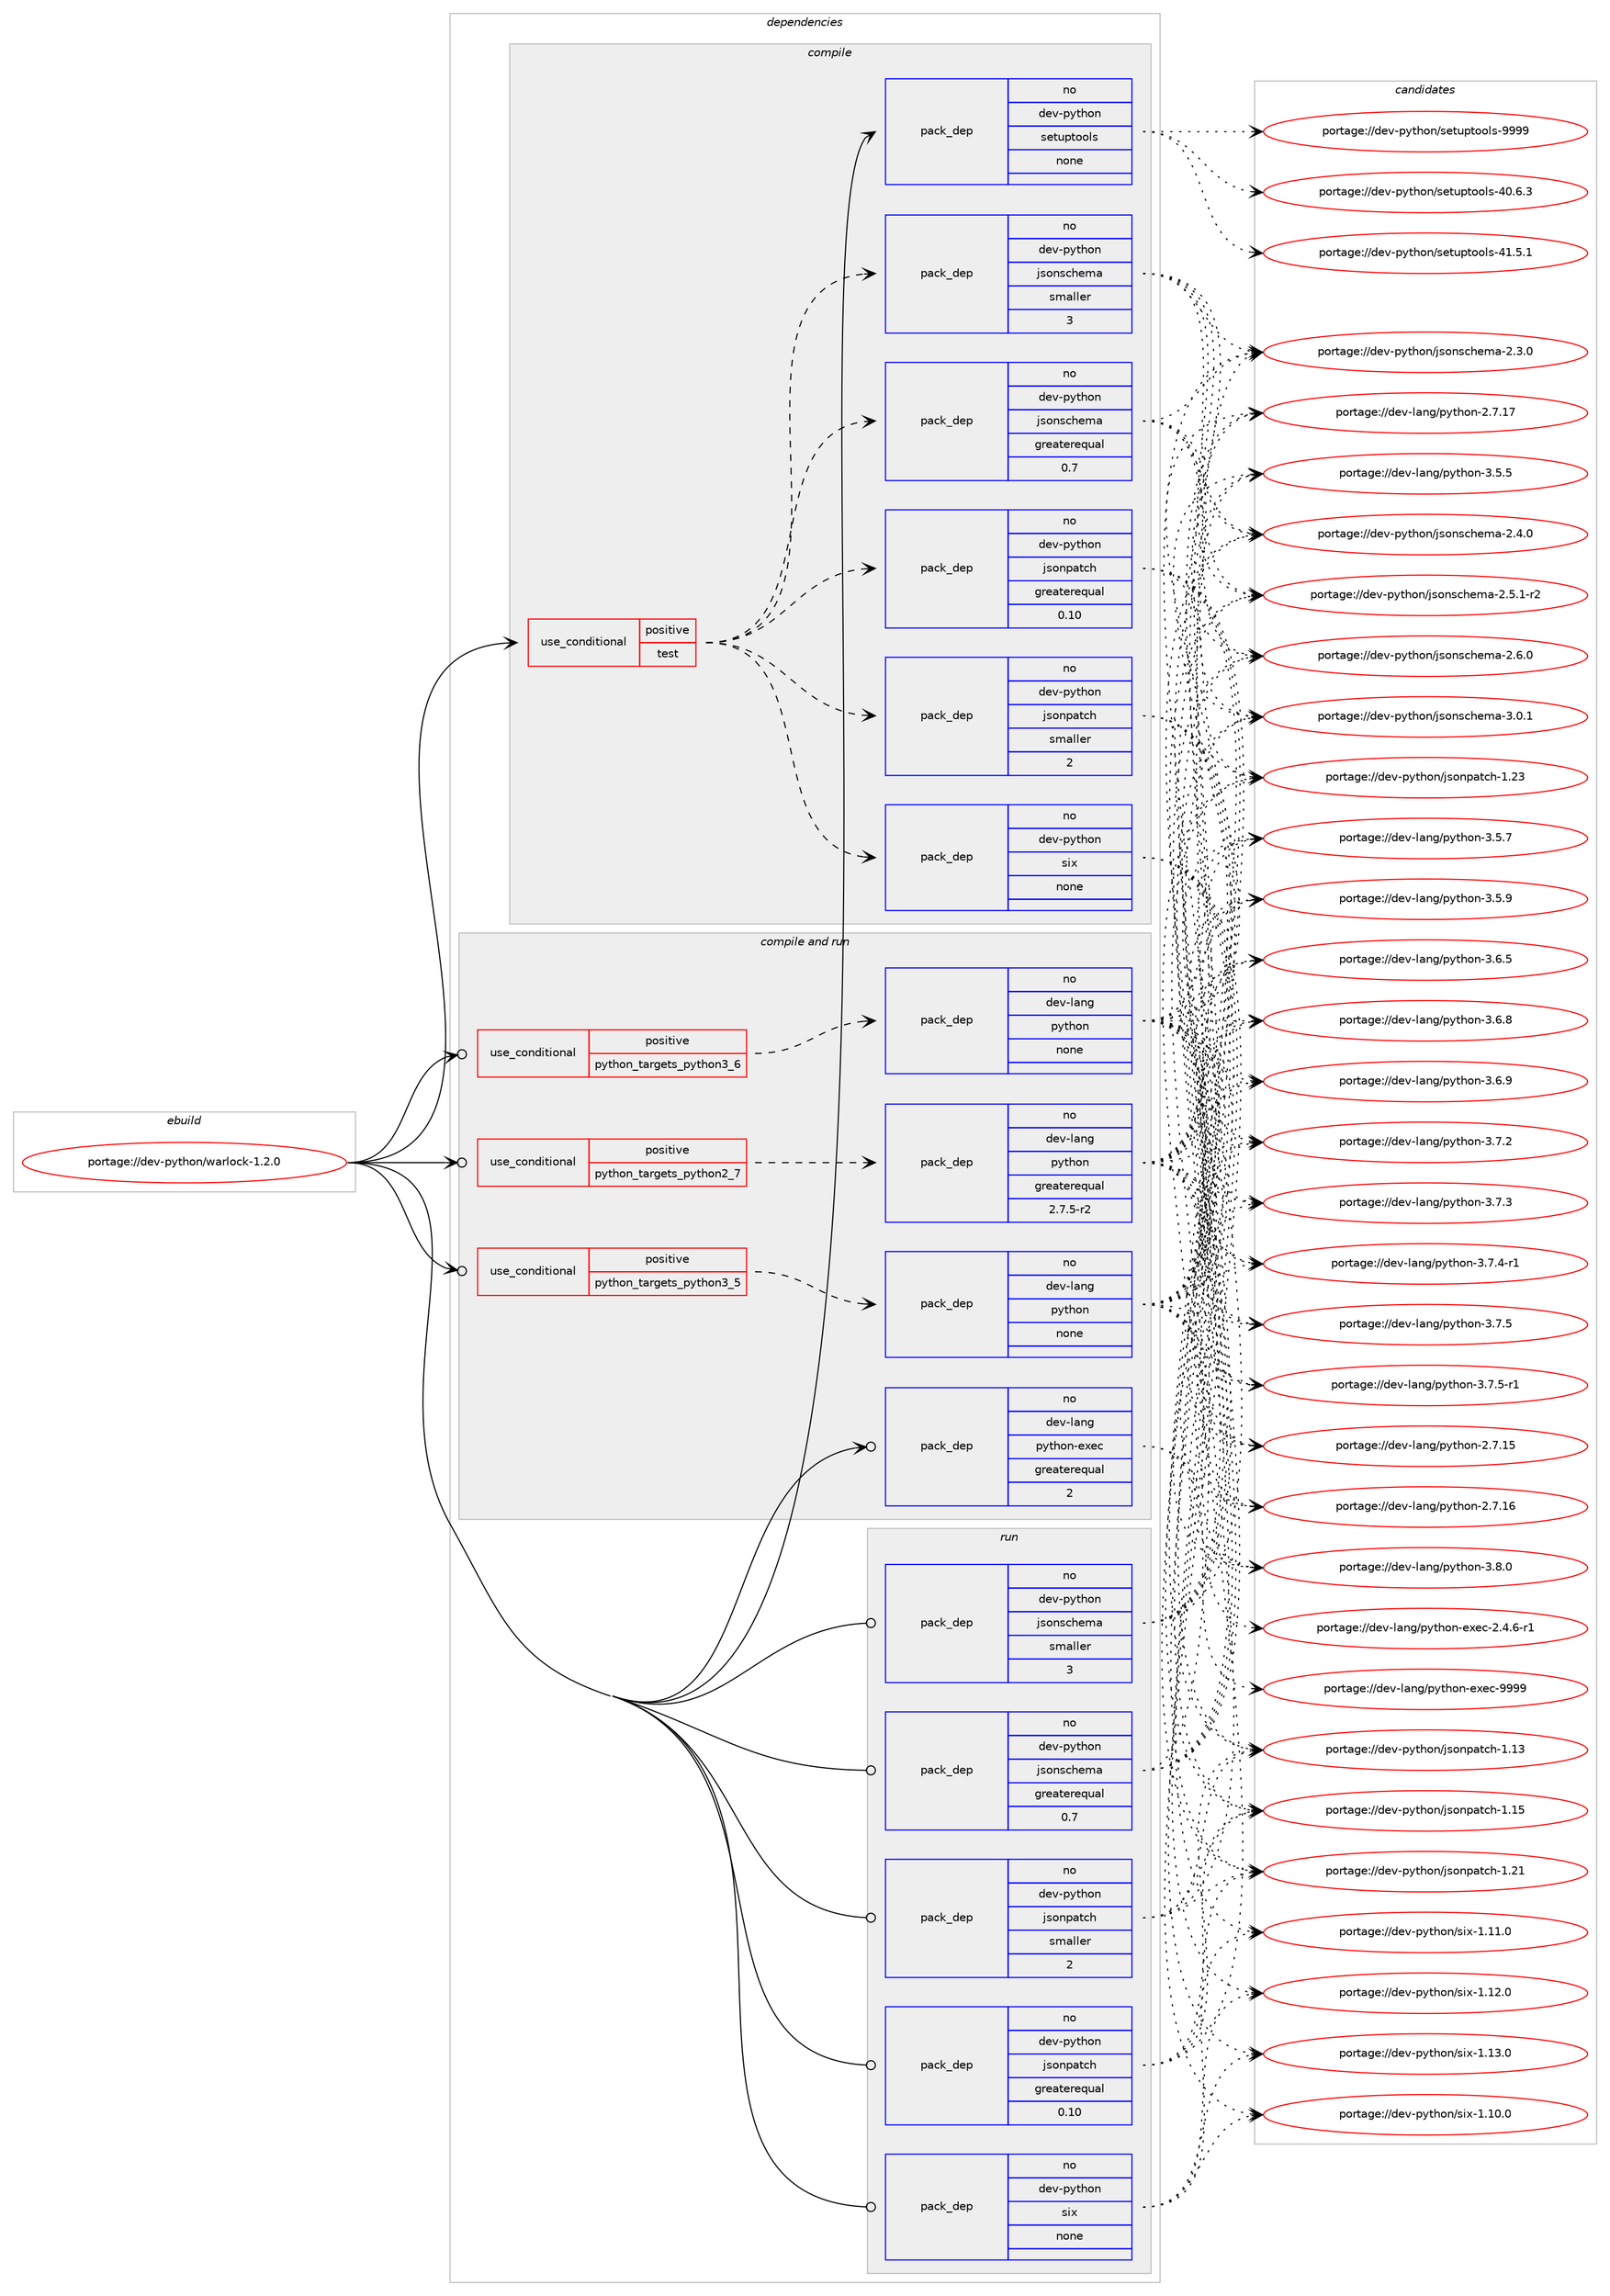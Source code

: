 digraph prolog {

# *************
# Graph options
# *************

newrank=true;
concentrate=true;
compound=true;
graph [rankdir=LR,fontname=Helvetica,fontsize=10,ranksep=1.5];#, ranksep=2.5, nodesep=0.2];
edge  [arrowhead=vee];
node  [fontname=Helvetica,fontsize=10];

# **********
# The ebuild
# **********

subgraph cluster_leftcol {
color=gray;
rank=same;
label=<<i>ebuild</i>>;
id [label="portage://dev-python/warlock-1.2.0", color=red, width=4, href="../dev-python/warlock-1.2.0.svg"];
}

# ****************
# The dependencies
# ****************

subgraph cluster_midcol {
color=gray;
label=<<i>dependencies</i>>;
subgraph cluster_compile {
fillcolor="#eeeeee";
style=filled;
label=<<i>compile</i>>;
subgraph cond40536 {
dependency178275 [label=<<TABLE BORDER="0" CELLBORDER="1" CELLSPACING="0" CELLPADDING="4"><TR><TD ROWSPAN="3" CELLPADDING="10">use_conditional</TD></TR><TR><TD>positive</TD></TR><TR><TD>test</TD></TR></TABLE>>, shape=none, color=red];
subgraph pack134328 {
dependency178276 [label=<<TABLE BORDER="0" CELLBORDER="1" CELLSPACING="0" CELLPADDING="4" WIDTH="220"><TR><TD ROWSPAN="6" CELLPADDING="30">pack_dep</TD></TR><TR><TD WIDTH="110">no</TD></TR><TR><TD>dev-python</TD></TR><TR><TD>six</TD></TR><TR><TD>none</TD></TR><TR><TD></TD></TR></TABLE>>, shape=none, color=blue];
}
dependency178275:e -> dependency178276:w [weight=20,style="dashed",arrowhead="vee"];
subgraph pack134329 {
dependency178277 [label=<<TABLE BORDER="0" CELLBORDER="1" CELLSPACING="0" CELLPADDING="4" WIDTH="220"><TR><TD ROWSPAN="6" CELLPADDING="30">pack_dep</TD></TR><TR><TD WIDTH="110">no</TD></TR><TR><TD>dev-python</TD></TR><TR><TD>jsonpatch</TD></TR><TR><TD>greaterequal</TD></TR><TR><TD>0.10</TD></TR></TABLE>>, shape=none, color=blue];
}
dependency178275:e -> dependency178277:w [weight=20,style="dashed",arrowhead="vee"];
subgraph pack134330 {
dependency178278 [label=<<TABLE BORDER="0" CELLBORDER="1" CELLSPACING="0" CELLPADDING="4" WIDTH="220"><TR><TD ROWSPAN="6" CELLPADDING="30">pack_dep</TD></TR><TR><TD WIDTH="110">no</TD></TR><TR><TD>dev-python</TD></TR><TR><TD>jsonpatch</TD></TR><TR><TD>smaller</TD></TR><TR><TD>2</TD></TR></TABLE>>, shape=none, color=blue];
}
dependency178275:e -> dependency178278:w [weight=20,style="dashed",arrowhead="vee"];
subgraph pack134331 {
dependency178279 [label=<<TABLE BORDER="0" CELLBORDER="1" CELLSPACING="0" CELLPADDING="4" WIDTH="220"><TR><TD ROWSPAN="6" CELLPADDING="30">pack_dep</TD></TR><TR><TD WIDTH="110">no</TD></TR><TR><TD>dev-python</TD></TR><TR><TD>jsonschema</TD></TR><TR><TD>greaterequal</TD></TR><TR><TD>0.7</TD></TR></TABLE>>, shape=none, color=blue];
}
dependency178275:e -> dependency178279:w [weight=20,style="dashed",arrowhead="vee"];
subgraph pack134332 {
dependency178280 [label=<<TABLE BORDER="0" CELLBORDER="1" CELLSPACING="0" CELLPADDING="4" WIDTH="220"><TR><TD ROWSPAN="6" CELLPADDING="30">pack_dep</TD></TR><TR><TD WIDTH="110">no</TD></TR><TR><TD>dev-python</TD></TR><TR><TD>jsonschema</TD></TR><TR><TD>smaller</TD></TR><TR><TD>3</TD></TR></TABLE>>, shape=none, color=blue];
}
dependency178275:e -> dependency178280:w [weight=20,style="dashed",arrowhead="vee"];
}
id:e -> dependency178275:w [weight=20,style="solid",arrowhead="vee"];
subgraph pack134333 {
dependency178281 [label=<<TABLE BORDER="0" CELLBORDER="1" CELLSPACING="0" CELLPADDING="4" WIDTH="220"><TR><TD ROWSPAN="6" CELLPADDING="30">pack_dep</TD></TR><TR><TD WIDTH="110">no</TD></TR><TR><TD>dev-python</TD></TR><TR><TD>setuptools</TD></TR><TR><TD>none</TD></TR><TR><TD></TD></TR></TABLE>>, shape=none, color=blue];
}
id:e -> dependency178281:w [weight=20,style="solid",arrowhead="vee"];
}
subgraph cluster_compileandrun {
fillcolor="#eeeeee";
style=filled;
label=<<i>compile and run</i>>;
subgraph cond40537 {
dependency178282 [label=<<TABLE BORDER="0" CELLBORDER="1" CELLSPACING="0" CELLPADDING="4"><TR><TD ROWSPAN="3" CELLPADDING="10">use_conditional</TD></TR><TR><TD>positive</TD></TR><TR><TD>python_targets_python2_7</TD></TR></TABLE>>, shape=none, color=red];
subgraph pack134334 {
dependency178283 [label=<<TABLE BORDER="0" CELLBORDER="1" CELLSPACING="0" CELLPADDING="4" WIDTH="220"><TR><TD ROWSPAN="6" CELLPADDING="30">pack_dep</TD></TR><TR><TD WIDTH="110">no</TD></TR><TR><TD>dev-lang</TD></TR><TR><TD>python</TD></TR><TR><TD>greaterequal</TD></TR><TR><TD>2.7.5-r2</TD></TR></TABLE>>, shape=none, color=blue];
}
dependency178282:e -> dependency178283:w [weight=20,style="dashed",arrowhead="vee"];
}
id:e -> dependency178282:w [weight=20,style="solid",arrowhead="odotvee"];
subgraph cond40538 {
dependency178284 [label=<<TABLE BORDER="0" CELLBORDER="1" CELLSPACING="0" CELLPADDING="4"><TR><TD ROWSPAN="3" CELLPADDING="10">use_conditional</TD></TR><TR><TD>positive</TD></TR><TR><TD>python_targets_python3_5</TD></TR></TABLE>>, shape=none, color=red];
subgraph pack134335 {
dependency178285 [label=<<TABLE BORDER="0" CELLBORDER="1" CELLSPACING="0" CELLPADDING="4" WIDTH="220"><TR><TD ROWSPAN="6" CELLPADDING="30">pack_dep</TD></TR><TR><TD WIDTH="110">no</TD></TR><TR><TD>dev-lang</TD></TR><TR><TD>python</TD></TR><TR><TD>none</TD></TR><TR><TD></TD></TR></TABLE>>, shape=none, color=blue];
}
dependency178284:e -> dependency178285:w [weight=20,style="dashed",arrowhead="vee"];
}
id:e -> dependency178284:w [weight=20,style="solid",arrowhead="odotvee"];
subgraph cond40539 {
dependency178286 [label=<<TABLE BORDER="0" CELLBORDER="1" CELLSPACING="0" CELLPADDING="4"><TR><TD ROWSPAN="3" CELLPADDING="10">use_conditional</TD></TR><TR><TD>positive</TD></TR><TR><TD>python_targets_python3_6</TD></TR></TABLE>>, shape=none, color=red];
subgraph pack134336 {
dependency178287 [label=<<TABLE BORDER="0" CELLBORDER="1" CELLSPACING="0" CELLPADDING="4" WIDTH="220"><TR><TD ROWSPAN="6" CELLPADDING="30">pack_dep</TD></TR><TR><TD WIDTH="110">no</TD></TR><TR><TD>dev-lang</TD></TR><TR><TD>python</TD></TR><TR><TD>none</TD></TR><TR><TD></TD></TR></TABLE>>, shape=none, color=blue];
}
dependency178286:e -> dependency178287:w [weight=20,style="dashed",arrowhead="vee"];
}
id:e -> dependency178286:w [weight=20,style="solid",arrowhead="odotvee"];
subgraph pack134337 {
dependency178288 [label=<<TABLE BORDER="0" CELLBORDER="1" CELLSPACING="0" CELLPADDING="4" WIDTH="220"><TR><TD ROWSPAN="6" CELLPADDING="30">pack_dep</TD></TR><TR><TD WIDTH="110">no</TD></TR><TR><TD>dev-lang</TD></TR><TR><TD>python-exec</TD></TR><TR><TD>greaterequal</TD></TR><TR><TD>2</TD></TR></TABLE>>, shape=none, color=blue];
}
id:e -> dependency178288:w [weight=20,style="solid",arrowhead="odotvee"];
}
subgraph cluster_run {
fillcolor="#eeeeee";
style=filled;
label=<<i>run</i>>;
subgraph pack134338 {
dependency178289 [label=<<TABLE BORDER="0" CELLBORDER="1" CELLSPACING="0" CELLPADDING="4" WIDTH="220"><TR><TD ROWSPAN="6" CELLPADDING="30">pack_dep</TD></TR><TR><TD WIDTH="110">no</TD></TR><TR><TD>dev-python</TD></TR><TR><TD>jsonpatch</TD></TR><TR><TD>greaterequal</TD></TR><TR><TD>0.10</TD></TR></TABLE>>, shape=none, color=blue];
}
id:e -> dependency178289:w [weight=20,style="solid",arrowhead="odot"];
subgraph pack134339 {
dependency178290 [label=<<TABLE BORDER="0" CELLBORDER="1" CELLSPACING="0" CELLPADDING="4" WIDTH="220"><TR><TD ROWSPAN="6" CELLPADDING="30">pack_dep</TD></TR><TR><TD WIDTH="110">no</TD></TR><TR><TD>dev-python</TD></TR><TR><TD>jsonpatch</TD></TR><TR><TD>smaller</TD></TR><TR><TD>2</TD></TR></TABLE>>, shape=none, color=blue];
}
id:e -> dependency178290:w [weight=20,style="solid",arrowhead="odot"];
subgraph pack134340 {
dependency178291 [label=<<TABLE BORDER="0" CELLBORDER="1" CELLSPACING="0" CELLPADDING="4" WIDTH="220"><TR><TD ROWSPAN="6" CELLPADDING="30">pack_dep</TD></TR><TR><TD WIDTH="110">no</TD></TR><TR><TD>dev-python</TD></TR><TR><TD>jsonschema</TD></TR><TR><TD>greaterequal</TD></TR><TR><TD>0.7</TD></TR></TABLE>>, shape=none, color=blue];
}
id:e -> dependency178291:w [weight=20,style="solid",arrowhead="odot"];
subgraph pack134341 {
dependency178292 [label=<<TABLE BORDER="0" CELLBORDER="1" CELLSPACING="0" CELLPADDING="4" WIDTH="220"><TR><TD ROWSPAN="6" CELLPADDING="30">pack_dep</TD></TR><TR><TD WIDTH="110">no</TD></TR><TR><TD>dev-python</TD></TR><TR><TD>jsonschema</TD></TR><TR><TD>smaller</TD></TR><TR><TD>3</TD></TR></TABLE>>, shape=none, color=blue];
}
id:e -> dependency178292:w [weight=20,style="solid",arrowhead="odot"];
subgraph pack134342 {
dependency178293 [label=<<TABLE BORDER="0" CELLBORDER="1" CELLSPACING="0" CELLPADDING="4" WIDTH="220"><TR><TD ROWSPAN="6" CELLPADDING="30">pack_dep</TD></TR><TR><TD WIDTH="110">no</TD></TR><TR><TD>dev-python</TD></TR><TR><TD>six</TD></TR><TR><TD>none</TD></TR><TR><TD></TD></TR></TABLE>>, shape=none, color=blue];
}
id:e -> dependency178293:w [weight=20,style="solid",arrowhead="odot"];
}
}

# **************
# The candidates
# **************

subgraph cluster_choices {
rank=same;
color=gray;
label=<<i>candidates</i>>;

subgraph choice134328 {
color=black;
nodesep=1;
choiceportage100101118451121211161041111104711510512045494649484648 [label="portage://dev-python/six-1.10.0", color=red, width=4,href="../dev-python/six-1.10.0.svg"];
choiceportage100101118451121211161041111104711510512045494649494648 [label="portage://dev-python/six-1.11.0", color=red, width=4,href="../dev-python/six-1.11.0.svg"];
choiceportage100101118451121211161041111104711510512045494649504648 [label="portage://dev-python/six-1.12.0", color=red, width=4,href="../dev-python/six-1.12.0.svg"];
choiceportage100101118451121211161041111104711510512045494649514648 [label="portage://dev-python/six-1.13.0", color=red, width=4,href="../dev-python/six-1.13.0.svg"];
dependency178276:e -> choiceportage100101118451121211161041111104711510512045494649484648:w [style=dotted,weight="100"];
dependency178276:e -> choiceportage100101118451121211161041111104711510512045494649494648:w [style=dotted,weight="100"];
dependency178276:e -> choiceportage100101118451121211161041111104711510512045494649504648:w [style=dotted,weight="100"];
dependency178276:e -> choiceportage100101118451121211161041111104711510512045494649514648:w [style=dotted,weight="100"];
}
subgraph choice134329 {
color=black;
nodesep=1;
choiceportage100101118451121211161041111104710611511111011297116991044549464951 [label="portage://dev-python/jsonpatch-1.13", color=red, width=4,href="../dev-python/jsonpatch-1.13.svg"];
choiceportage100101118451121211161041111104710611511111011297116991044549464953 [label="portage://dev-python/jsonpatch-1.15", color=red, width=4,href="../dev-python/jsonpatch-1.15.svg"];
choiceportage100101118451121211161041111104710611511111011297116991044549465049 [label="portage://dev-python/jsonpatch-1.21", color=red, width=4,href="../dev-python/jsonpatch-1.21.svg"];
choiceportage100101118451121211161041111104710611511111011297116991044549465051 [label="portage://dev-python/jsonpatch-1.23", color=red, width=4,href="../dev-python/jsonpatch-1.23.svg"];
dependency178277:e -> choiceportage100101118451121211161041111104710611511111011297116991044549464951:w [style=dotted,weight="100"];
dependency178277:e -> choiceportage100101118451121211161041111104710611511111011297116991044549464953:w [style=dotted,weight="100"];
dependency178277:e -> choiceportage100101118451121211161041111104710611511111011297116991044549465049:w [style=dotted,weight="100"];
dependency178277:e -> choiceportage100101118451121211161041111104710611511111011297116991044549465051:w [style=dotted,weight="100"];
}
subgraph choice134330 {
color=black;
nodesep=1;
choiceportage100101118451121211161041111104710611511111011297116991044549464951 [label="portage://dev-python/jsonpatch-1.13", color=red, width=4,href="../dev-python/jsonpatch-1.13.svg"];
choiceportage100101118451121211161041111104710611511111011297116991044549464953 [label="portage://dev-python/jsonpatch-1.15", color=red, width=4,href="../dev-python/jsonpatch-1.15.svg"];
choiceportage100101118451121211161041111104710611511111011297116991044549465049 [label="portage://dev-python/jsonpatch-1.21", color=red, width=4,href="../dev-python/jsonpatch-1.21.svg"];
choiceportage100101118451121211161041111104710611511111011297116991044549465051 [label="portage://dev-python/jsonpatch-1.23", color=red, width=4,href="../dev-python/jsonpatch-1.23.svg"];
dependency178278:e -> choiceportage100101118451121211161041111104710611511111011297116991044549464951:w [style=dotted,weight="100"];
dependency178278:e -> choiceportage100101118451121211161041111104710611511111011297116991044549464953:w [style=dotted,weight="100"];
dependency178278:e -> choiceportage100101118451121211161041111104710611511111011297116991044549465049:w [style=dotted,weight="100"];
dependency178278:e -> choiceportage100101118451121211161041111104710611511111011297116991044549465051:w [style=dotted,weight="100"];
}
subgraph choice134331 {
color=black;
nodesep=1;
choiceportage10010111845112121116104111110471061151111101159910410110997455046514648 [label="portage://dev-python/jsonschema-2.3.0", color=red, width=4,href="../dev-python/jsonschema-2.3.0.svg"];
choiceportage10010111845112121116104111110471061151111101159910410110997455046524648 [label="portage://dev-python/jsonschema-2.4.0", color=red, width=4,href="../dev-python/jsonschema-2.4.0.svg"];
choiceportage100101118451121211161041111104710611511111011599104101109974550465346494511450 [label="portage://dev-python/jsonschema-2.5.1-r2", color=red, width=4,href="../dev-python/jsonschema-2.5.1-r2.svg"];
choiceportage10010111845112121116104111110471061151111101159910410110997455046544648 [label="portage://dev-python/jsonschema-2.6.0", color=red, width=4,href="../dev-python/jsonschema-2.6.0.svg"];
choiceportage10010111845112121116104111110471061151111101159910410110997455146484649 [label="portage://dev-python/jsonschema-3.0.1", color=red, width=4,href="../dev-python/jsonschema-3.0.1.svg"];
dependency178279:e -> choiceportage10010111845112121116104111110471061151111101159910410110997455046514648:w [style=dotted,weight="100"];
dependency178279:e -> choiceportage10010111845112121116104111110471061151111101159910410110997455046524648:w [style=dotted,weight="100"];
dependency178279:e -> choiceportage100101118451121211161041111104710611511111011599104101109974550465346494511450:w [style=dotted,weight="100"];
dependency178279:e -> choiceportage10010111845112121116104111110471061151111101159910410110997455046544648:w [style=dotted,weight="100"];
dependency178279:e -> choiceportage10010111845112121116104111110471061151111101159910410110997455146484649:w [style=dotted,weight="100"];
}
subgraph choice134332 {
color=black;
nodesep=1;
choiceportage10010111845112121116104111110471061151111101159910410110997455046514648 [label="portage://dev-python/jsonschema-2.3.0", color=red, width=4,href="../dev-python/jsonschema-2.3.0.svg"];
choiceportage10010111845112121116104111110471061151111101159910410110997455046524648 [label="portage://dev-python/jsonschema-2.4.0", color=red, width=4,href="../dev-python/jsonschema-2.4.0.svg"];
choiceportage100101118451121211161041111104710611511111011599104101109974550465346494511450 [label="portage://dev-python/jsonschema-2.5.1-r2", color=red, width=4,href="../dev-python/jsonschema-2.5.1-r2.svg"];
choiceportage10010111845112121116104111110471061151111101159910410110997455046544648 [label="portage://dev-python/jsonschema-2.6.0", color=red, width=4,href="../dev-python/jsonschema-2.6.0.svg"];
choiceportage10010111845112121116104111110471061151111101159910410110997455146484649 [label="portage://dev-python/jsonschema-3.0.1", color=red, width=4,href="../dev-python/jsonschema-3.0.1.svg"];
dependency178280:e -> choiceportage10010111845112121116104111110471061151111101159910410110997455046514648:w [style=dotted,weight="100"];
dependency178280:e -> choiceportage10010111845112121116104111110471061151111101159910410110997455046524648:w [style=dotted,weight="100"];
dependency178280:e -> choiceportage100101118451121211161041111104710611511111011599104101109974550465346494511450:w [style=dotted,weight="100"];
dependency178280:e -> choiceportage10010111845112121116104111110471061151111101159910410110997455046544648:w [style=dotted,weight="100"];
dependency178280:e -> choiceportage10010111845112121116104111110471061151111101159910410110997455146484649:w [style=dotted,weight="100"];
}
subgraph choice134333 {
color=black;
nodesep=1;
choiceportage100101118451121211161041111104711510111611711211611111110811545524846544651 [label="portage://dev-python/setuptools-40.6.3", color=red, width=4,href="../dev-python/setuptools-40.6.3.svg"];
choiceportage100101118451121211161041111104711510111611711211611111110811545524946534649 [label="portage://dev-python/setuptools-41.5.1", color=red, width=4,href="../dev-python/setuptools-41.5.1.svg"];
choiceportage10010111845112121116104111110471151011161171121161111111081154557575757 [label="portage://dev-python/setuptools-9999", color=red, width=4,href="../dev-python/setuptools-9999.svg"];
dependency178281:e -> choiceportage100101118451121211161041111104711510111611711211611111110811545524846544651:w [style=dotted,weight="100"];
dependency178281:e -> choiceportage100101118451121211161041111104711510111611711211611111110811545524946534649:w [style=dotted,weight="100"];
dependency178281:e -> choiceportage10010111845112121116104111110471151011161171121161111111081154557575757:w [style=dotted,weight="100"];
}
subgraph choice134334 {
color=black;
nodesep=1;
choiceportage10010111845108971101034711212111610411111045504655464953 [label="portage://dev-lang/python-2.7.15", color=red, width=4,href="../dev-lang/python-2.7.15.svg"];
choiceportage10010111845108971101034711212111610411111045504655464954 [label="portage://dev-lang/python-2.7.16", color=red, width=4,href="../dev-lang/python-2.7.16.svg"];
choiceportage10010111845108971101034711212111610411111045504655464955 [label="portage://dev-lang/python-2.7.17", color=red, width=4,href="../dev-lang/python-2.7.17.svg"];
choiceportage100101118451089711010347112121116104111110455146534653 [label="portage://dev-lang/python-3.5.5", color=red, width=4,href="../dev-lang/python-3.5.5.svg"];
choiceportage100101118451089711010347112121116104111110455146534655 [label="portage://dev-lang/python-3.5.7", color=red, width=4,href="../dev-lang/python-3.5.7.svg"];
choiceportage100101118451089711010347112121116104111110455146534657 [label="portage://dev-lang/python-3.5.9", color=red, width=4,href="../dev-lang/python-3.5.9.svg"];
choiceportage100101118451089711010347112121116104111110455146544653 [label="portage://dev-lang/python-3.6.5", color=red, width=4,href="../dev-lang/python-3.6.5.svg"];
choiceportage100101118451089711010347112121116104111110455146544656 [label="portage://dev-lang/python-3.6.8", color=red, width=4,href="../dev-lang/python-3.6.8.svg"];
choiceportage100101118451089711010347112121116104111110455146544657 [label="portage://dev-lang/python-3.6.9", color=red, width=4,href="../dev-lang/python-3.6.9.svg"];
choiceportage100101118451089711010347112121116104111110455146554650 [label="portage://dev-lang/python-3.7.2", color=red, width=4,href="../dev-lang/python-3.7.2.svg"];
choiceportage100101118451089711010347112121116104111110455146554651 [label="portage://dev-lang/python-3.7.3", color=red, width=4,href="../dev-lang/python-3.7.3.svg"];
choiceportage1001011184510897110103471121211161041111104551465546524511449 [label="portage://dev-lang/python-3.7.4-r1", color=red, width=4,href="../dev-lang/python-3.7.4-r1.svg"];
choiceportage100101118451089711010347112121116104111110455146554653 [label="portage://dev-lang/python-3.7.5", color=red, width=4,href="../dev-lang/python-3.7.5.svg"];
choiceportage1001011184510897110103471121211161041111104551465546534511449 [label="portage://dev-lang/python-3.7.5-r1", color=red, width=4,href="../dev-lang/python-3.7.5-r1.svg"];
choiceportage100101118451089711010347112121116104111110455146564648 [label="portage://dev-lang/python-3.8.0", color=red, width=4,href="../dev-lang/python-3.8.0.svg"];
dependency178283:e -> choiceportage10010111845108971101034711212111610411111045504655464953:w [style=dotted,weight="100"];
dependency178283:e -> choiceportage10010111845108971101034711212111610411111045504655464954:w [style=dotted,weight="100"];
dependency178283:e -> choiceportage10010111845108971101034711212111610411111045504655464955:w [style=dotted,weight="100"];
dependency178283:e -> choiceportage100101118451089711010347112121116104111110455146534653:w [style=dotted,weight="100"];
dependency178283:e -> choiceportage100101118451089711010347112121116104111110455146534655:w [style=dotted,weight="100"];
dependency178283:e -> choiceportage100101118451089711010347112121116104111110455146534657:w [style=dotted,weight="100"];
dependency178283:e -> choiceportage100101118451089711010347112121116104111110455146544653:w [style=dotted,weight="100"];
dependency178283:e -> choiceportage100101118451089711010347112121116104111110455146544656:w [style=dotted,weight="100"];
dependency178283:e -> choiceportage100101118451089711010347112121116104111110455146544657:w [style=dotted,weight="100"];
dependency178283:e -> choiceportage100101118451089711010347112121116104111110455146554650:w [style=dotted,weight="100"];
dependency178283:e -> choiceportage100101118451089711010347112121116104111110455146554651:w [style=dotted,weight="100"];
dependency178283:e -> choiceportage1001011184510897110103471121211161041111104551465546524511449:w [style=dotted,weight="100"];
dependency178283:e -> choiceportage100101118451089711010347112121116104111110455146554653:w [style=dotted,weight="100"];
dependency178283:e -> choiceportage1001011184510897110103471121211161041111104551465546534511449:w [style=dotted,weight="100"];
dependency178283:e -> choiceportage100101118451089711010347112121116104111110455146564648:w [style=dotted,weight="100"];
}
subgraph choice134335 {
color=black;
nodesep=1;
choiceportage10010111845108971101034711212111610411111045504655464953 [label="portage://dev-lang/python-2.7.15", color=red, width=4,href="../dev-lang/python-2.7.15.svg"];
choiceportage10010111845108971101034711212111610411111045504655464954 [label="portage://dev-lang/python-2.7.16", color=red, width=4,href="../dev-lang/python-2.7.16.svg"];
choiceportage10010111845108971101034711212111610411111045504655464955 [label="portage://dev-lang/python-2.7.17", color=red, width=4,href="../dev-lang/python-2.7.17.svg"];
choiceportage100101118451089711010347112121116104111110455146534653 [label="portage://dev-lang/python-3.5.5", color=red, width=4,href="../dev-lang/python-3.5.5.svg"];
choiceportage100101118451089711010347112121116104111110455146534655 [label="portage://dev-lang/python-3.5.7", color=red, width=4,href="../dev-lang/python-3.5.7.svg"];
choiceportage100101118451089711010347112121116104111110455146534657 [label="portage://dev-lang/python-3.5.9", color=red, width=4,href="../dev-lang/python-3.5.9.svg"];
choiceportage100101118451089711010347112121116104111110455146544653 [label="portage://dev-lang/python-3.6.5", color=red, width=4,href="../dev-lang/python-3.6.5.svg"];
choiceportage100101118451089711010347112121116104111110455146544656 [label="portage://dev-lang/python-3.6.8", color=red, width=4,href="../dev-lang/python-3.6.8.svg"];
choiceportage100101118451089711010347112121116104111110455146544657 [label="portage://dev-lang/python-3.6.9", color=red, width=4,href="../dev-lang/python-3.6.9.svg"];
choiceportage100101118451089711010347112121116104111110455146554650 [label="portage://dev-lang/python-3.7.2", color=red, width=4,href="../dev-lang/python-3.7.2.svg"];
choiceportage100101118451089711010347112121116104111110455146554651 [label="portage://dev-lang/python-3.7.3", color=red, width=4,href="../dev-lang/python-3.7.3.svg"];
choiceportage1001011184510897110103471121211161041111104551465546524511449 [label="portage://dev-lang/python-3.7.4-r1", color=red, width=4,href="../dev-lang/python-3.7.4-r1.svg"];
choiceportage100101118451089711010347112121116104111110455146554653 [label="portage://dev-lang/python-3.7.5", color=red, width=4,href="../dev-lang/python-3.7.5.svg"];
choiceportage1001011184510897110103471121211161041111104551465546534511449 [label="portage://dev-lang/python-3.7.5-r1", color=red, width=4,href="../dev-lang/python-3.7.5-r1.svg"];
choiceportage100101118451089711010347112121116104111110455146564648 [label="portage://dev-lang/python-3.8.0", color=red, width=4,href="../dev-lang/python-3.8.0.svg"];
dependency178285:e -> choiceportage10010111845108971101034711212111610411111045504655464953:w [style=dotted,weight="100"];
dependency178285:e -> choiceportage10010111845108971101034711212111610411111045504655464954:w [style=dotted,weight="100"];
dependency178285:e -> choiceportage10010111845108971101034711212111610411111045504655464955:w [style=dotted,weight="100"];
dependency178285:e -> choiceportage100101118451089711010347112121116104111110455146534653:w [style=dotted,weight="100"];
dependency178285:e -> choiceportage100101118451089711010347112121116104111110455146534655:w [style=dotted,weight="100"];
dependency178285:e -> choiceportage100101118451089711010347112121116104111110455146534657:w [style=dotted,weight="100"];
dependency178285:e -> choiceportage100101118451089711010347112121116104111110455146544653:w [style=dotted,weight="100"];
dependency178285:e -> choiceportage100101118451089711010347112121116104111110455146544656:w [style=dotted,weight="100"];
dependency178285:e -> choiceportage100101118451089711010347112121116104111110455146544657:w [style=dotted,weight="100"];
dependency178285:e -> choiceportage100101118451089711010347112121116104111110455146554650:w [style=dotted,weight="100"];
dependency178285:e -> choiceportage100101118451089711010347112121116104111110455146554651:w [style=dotted,weight="100"];
dependency178285:e -> choiceportage1001011184510897110103471121211161041111104551465546524511449:w [style=dotted,weight="100"];
dependency178285:e -> choiceportage100101118451089711010347112121116104111110455146554653:w [style=dotted,weight="100"];
dependency178285:e -> choiceportage1001011184510897110103471121211161041111104551465546534511449:w [style=dotted,weight="100"];
dependency178285:e -> choiceportage100101118451089711010347112121116104111110455146564648:w [style=dotted,weight="100"];
}
subgraph choice134336 {
color=black;
nodesep=1;
choiceportage10010111845108971101034711212111610411111045504655464953 [label="portage://dev-lang/python-2.7.15", color=red, width=4,href="../dev-lang/python-2.7.15.svg"];
choiceportage10010111845108971101034711212111610411111045504655464954 [label="portage://dev-lang/python-2.7.16", color=red, width=4,href="../dev-lang/python-2.7.16.svg"];
choiceportage10010111845108971101034711212111610411111045504655464955 [label="portage://dev-lang/python-2.7.17", color=red, width=4,href="../dev-lang/python-2.7.17.svg"];
choiceportage100101118451089711010347112121116104111110455146534653 [label="portage://dev-lang/python-3.5.5", color=red, width=4,href="../dev-lang/python-3.5.5.svg"];
choiceportage100101118451089711010347112121116104111110455146534655 [label="portage://dev-lang/python-3.5.7", color=red, width=4,href="../dev-lang/python-3.5.7.svg"];
choiceportage100101118451089711010347112121116104111110455146534657 [label="portage://dev-lang/python-3.5.9", color=red, width=4,href="../dev-lang/python-3.5.9.svg"];
choiceportage100101118451089711010347112121116104111110455146544653 [label="portage://dev-lang/python-3.6.5", color=red, width=4,href="../dev-lang/python-3.6.5.svg"];
choiceportage100101118451089711010347112121116104111110455146544656 [label="portage://dev-lang/python-3.6.8", color=red, width=4,href="../dev-lang/python-3.6.8.svg"];
choiceportage100101118451089711010347112121116104111110455146544657 [label="portage://dev-lang/python-3.6.9", color=red, width=4,href="../dev-lang/python-3.6.9.svg"];
choiceportage100101118451089711010347112121116104111110455146554650 [label="portage://dev-lang/python-3.7.2", color=red, width=4,href="../dev-lang/python-3.7.2.svg"];
choiceportage100101118451089711010347112121116104111110455146554651 [label="portage://dev-lang/python-3.7.3", color=red, width=4,href="../dev-lang/python-3.7.3.svg"];
choiceportage1001011184510897110103471121211161041111104551465546524511449 [label="portage://dev-lang/python-3.7.4-r1", color=red, width=4,href="../dev-lang/python-3.7.4-r1.svg"];
choiceportage100101118451089711010347112121116104111110455146554653 [label="portage://dev-lang/python-3.7.5", color=red, width=4,href="../dev-lang/python-3.7.5.svg"];
choiceportage1001011184510897110103471121211161041111104551465546534511449 [label="portage://dev-lang/python-3.7.5-r1", color=red, width=4,href="../dev-lang/python-3.7.5-r1.svg"];
choiceportage100101118451089711010347112121116104111110455146564648 [label="portage://dev-lang/python-3.8.0", color=red, width=4,href="../dev-lang/python-3.8.0.svg"];
dependency178287:e -> choiceportage10010111845108971101034711212111610411111045504655464953:w [style=dotted,weight="100"];
dependency178287:e -> choiceportage10010111845108971101034711212111610411111045504655464954:w [style=dotted,weight="100"];
dependency178287:e -> choiceportage10010111845108971101034711212111610411111045504655464955:w [style=dotted,weight="100"];
dependency178287:e -> choiceportage100101118451089711010347112121116104111110455146534653:w [style=dotted,weight="100"];
dependency178287:e -> choiceportage100101118451089711010347112121116104111110455146534655:w [style=dotted,weight="100"];
dependency178287:e -> choiceportage100101118451089711010347112121116104111110455146534657:w [style=dotted,weight="100"];
dependency178287:e -> choiceportage100101118451089711010347112121116104111110455146544653:w [style=dotted,weight="100"];
dependency178287:e -> choiceportage100101118451089711010347112121116104111110455146544656:w [style=dotted,weight="100"];
dependency178287:e -> choiceportage100101118451089711010347112121116104111110455146544657:w [style=dotted,weight="100"];
dependency178287:e -> choiceportage100101118451089711010347112121116104111110455146554650:w [style=dotted,weight="100"];
dependency178287:e -> choiceportage100101118451089711010347112121116104111110455146554651:w [style=dotted,weight="100"];
dependency178287:e -> choiceportage1001011184510897110103471121211161041111104551465546524511449:w [style=dotted,weight="100"];
dependency178287:e -> choiceportage100101118451089711010347112121116104111110455146554653:w [style=dotted,weight="100"];
dependency178287:e -> choiceportage1001011184510897110103471121211161041111104551465546534511449:w [style=dotted,weight="100"];
dependency178287:e -> choiceportage100101118451089711010347112121116104111110455146564648:w [style=dotted,weight="100"];
}
subgraph choice134337 {
color=black;
nodesep=1;
choiceportage10010111845108971101034711212111610411111045101120101994550465246544511449 [label="portage://dev-lang/python-exec-2.4.6-r1", color=red, width=4,href="../dev-lang/python-exec-2.4.6-r1.svg"];
choiceportage10010111845108971101034711212111610411111045101120101994557575757 [label="portage://dev-lang/python-exec-9999", color=red, width=4,href="../dev-lang/python-exec-9999.svg"];
dependency178288:e -> choiceportage10010111845108971101034711212111610411111045101120101994550465246544511449:w [style=dotted,weight="100"];
dependency178288:e -> choiceportage10010111845108971101034711212111610411111045101120101994557575757:w [style=dotted,weight="100"];
}
subgraph choice134338 {
color=black;
nodesep=1;
choiceportage100101118451121211161041111104710611511111011297116991044549464951 [label="portage://dev-python/jsonpatch-1.13", color=red, width=4,href="../dev-python/jsonpatch-1.13.svg"];
choiceportage100101118451121211161041111104710611511111011297116991044549464953 [label="portage://dev-python/jsonpatch-1.15", color=red, width=4,href="../dev-python/jsonpatch-1.15.svg"];
choiceportage100101118451121211161041111104710611511111011297116991044549465049 [label="portage://dev-python/jsonpatch-1.21", color=red, width=4,href="../dev-python/jsonpatch-1.21.svg"];
choiceportage100101118451121211161041111104710611511111011297116991044549465051 [label="portage://dev-python/jsonpatch-1.23", color=red, width=4,href="../dev-python/jsonpatch-1.23.svg"];
dependency178289:e -> choiceportage100101118451121211161041111104710611511111011297116991044549464951:w [style=dotted,weight="100"];
dependency178289:e -> choiceportage100101118451121211161041111104710611511111011297116991044549464953:w [style=dotted,weight="100"];
dependency178289:e -> choiceportage100101118451121211161041111104710611511111011297116991044549465049:w [style=dotted,weight="100"];
dependency178289:e -> choiceportage100101118451121211161041111104710611511111011297116991044549465051:w [style=dotted,weight="100"];
}
subgraph choice134339 {
color=black;
nodesep=1;
choiceportage100101118451121211161041111104710611511111011297116991044549464951 [label="portage://dev-python/jsonpatch-1.13", color=red, width=4,href="../dev-python/jsonpatch-1.13.svg"];
choiceportage100101118451121211161041111104710611511111011297116991044549464953 [label="portage://dev-python/jsonpatch-1.15", color=red, width=4,href="../dev-python/jsonpatch-1.15.svg"];
choiceportage100101118451121211161041111104710611511111011297116991044549465049 [label="portage://dev-python/jsonpatch-1.21", color=red, width=4,href="../dev-python/jsonpatch-1.21.svg"];
choiceportage100101118451121211161041111104710611511111011297116991044549465051 [label="portage://dev-python/jsonpatch-1.23", color=red, width=4,href="../dev-python/jsonpatch-1.23.svg"];
dependency178290:e -> choiceportage100101118451121211161041111104710611511111011297116991044549464951:w [style=dotted,weight="100"];
dependency178290:e -> choiceportage100101118451121211161041111104710611511111011297116991044549464953:w [style=dotted,weight="100"];
dependency178290:e -> choiceportage100101118451121211161041111104710611511111011297116991044549465049:w [style=dotted,weight="100"];
dependency178290:e -> choiceportage100101118451121211161041111104710611511111011297116991044549465051:w [style=dotted,weight="100"];
}
subgraph choice134340 {
color=black;
nodesep=1;
choiceportage10010111845112121116104111110471061151111101159910410110997455046514648 [label="portage://dev-python/jsonschema-2.3.0", color=red, width=4,href="../dev-python/jsonschema-2.3.0.svg"];
choiceportage10010111845112121116104111110471061151111101159910410110997455046524648 [label="portage://dev-python/jsonschema-2.4.0", color=red, width=4,href="../dev-python/jsonschema-2.4.0.svg"];
choiceportage100101118451121211161041111104710611511111011599104101109974550465346494511450 [label="portage://dev-python/jsonschema-2.5.1-r2", color=red, width=4,href="../dev-python/jsonschema-2.5.1-r2.svg"];
choiceportage10010111845112121116104111110471061151111101159910410110997455046544648 [label="portage://dev-python/jsonschema-2.6.0", color=red, width=4,href="../dev-python/jsonschema-2.6.0.svg"];
choiceportage10010111845112121116104111110471061151111101159910410110997455146484649 [label="portage://dev-python/jsonschema-3.0.1", color=red, width=4,href="../dev-python/jsonschema-3.0.1.svg"];
dependency178291:e -> choiceportage10010111845112121116104111110471061151111101159910410110997455046514648:w [style=dotted,weight="100"];
dependency178291:e -> choiceportage10010111845112121116104111110471061151111101159910410110997455046524648:w [style=dotted,weight="100"];
dependency178291:e -> choiceportage100101118451121211161041111104710611511111011599104101109974550465346494511450:w [style=dotted,weight="100"];
dependency178291:e -> choiceportage10010111845112121116104111110471061151111101159910410110997455046544648:w [style=dotted,weight="100"];
dependency178291:e -> choiceportage10010111845112121116104111110471061151111101159910410110997455146484649:w [style=dotted,weight="100"];
}
subgraph choice134341 {
color=black;
nodesep=1;
choiceportage10010111845112121116104111110471061151111101159910410110997455046514648 [label="portage://dev-python/jsonschema-2.3.0", color=red, width=4,href="../dev-python/jsonschema-2.3.0.svg"];
choiceportage10010111845112121116104111110471061151111101159910410110997455046524648 [label="portage://dev-python/jsonschema-2.4.0", color=red, width=4,href="../dev-python/jsonschema-2.4.0.svg"];
choiceportage100101118451121211161041111104710611511111011599104101109974550465346494511450 [label="portage://dev-python/jsonschema-2.5.1-r2", color=red, width=4,href="../dev-python/jsonschema-2.5.1-r2.svg"];
choiceportage10010111845112121116104111110471061151111101159910410110997455046544648 [label="portage://dev-python/jsonschema-2.6.0", color=red, width=4,href="../dev-python/jsonschema-2.6.0.svg"];
choiceportage10010111845112121116104111110471061151111101159910410110997455146484649 [label="portage://dev-python/jsonschema-3.0.1", color=red, width=4,href="../dev-python/jsonschema-3.0.1.svg"];
dependency178292:e -> choiceportage10010111845112121116104111110471061151111101159910410110997455046514648:w [style=dotted,weight="100"];
dependency178292:e -> choiceportage10010111845112121116104111110471061151111101159910410110997455046524648:w [style=dotted,weight="100"];
dependency178292:e -> choiceportage100101118451121211161041111104710611511111011599104101109974550465346494511450:w [style=dotted,weight="100"];
dependency178292:e -> choiceportage10010111845112121116104111110471061151111101159910410110997455046544648:w [style=dotted,weight="100"];
dependency178292:e -> choiceportage10010111845112121116104111110471061151111101159910410110997455146484649:w [style=dotted,weight="100"];
}
subgraph choice134342 {
color=black;
nodesep=1;
choiceportage100101118451121211161041111104711510512045494649484648 [label="portage://dev-python/six-1.10.0", color=red, width=4,href="../dev-python/six-1.10.0.svg"];
choiceportage100101118451121211161041111104711510512045494649494648 [label="portage://dev-python/six-1.11.0", color=red, width=4,href="../dev-python/six-1.11.0.svg"];
choiceportage100101118451121211161041111104711510512045494649504648 [label="portage://dev-python/six-1.12.0", color=red, width=4,href="../dev-python/six-1.12.0.svg"];
choiceportage100101118451121211161041111104711510512045494649514648 [label="portage://dev-python/six-1.13.0", color=red, width=4,href="../dev-python/six-1.13.0.svg"];
dependency178293:e -> choiceportage100101118451121211161041111104711510512045494649484648:w [style=dotted,weight="100"];
dependency178293:e -> choiceportage100101118451121211161041111104711510512045494649494648:w [style=dotted,weight="100"];
dependency178293:e -> choiceportage100101118451121211161041111104711510512045494649504648:w [style=dotted,weight="100"];
dependency178293:e -> choiceportage100101118451121211161041111104711510512045494649514648:w [style=dotted,weight="100"];
}
}

}
